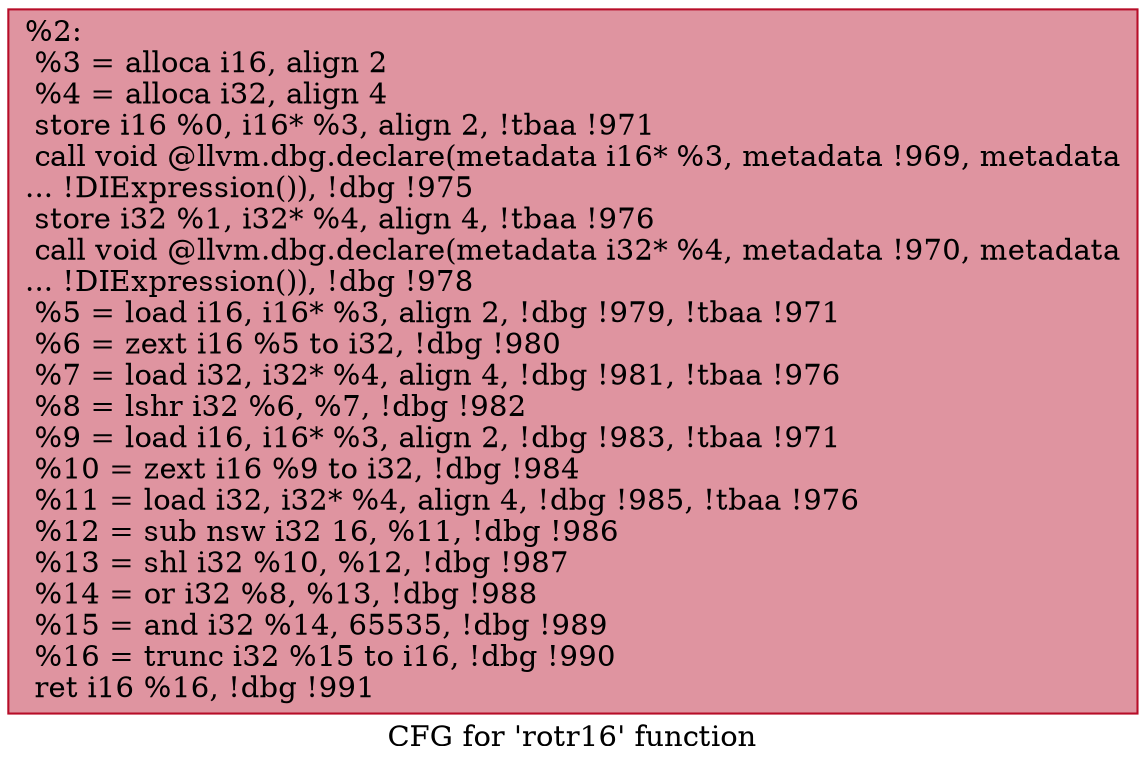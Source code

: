 digraph "CFG for 'rotr16' function" {
	label="CFG for 'rotr16' function";

	Node0x22a9270 [shape=record,color="#b70d28ff", style=filled, fillcolor="#b70d2870",label="{%2:\l  %3 = alloca i16, align 2\l  %4 = alloca i32, align 4\l  store i16 %0, i16* %3, align 2, !tbaa !971\l  call void @llvm.dbg.declare(metadata i16* %3, metadata !969, metadata\l... !DIExpression()), !dbg !975\l  store i32 %1, i32* %4, align 4, !tbaa !976\l  call void @llvm.dbg.declare(metadata i32* %4, metadata !970, metadata\l... !DIExpression()), !dbg !978\l  %5 = load i16, i16* %3, align 2, !dbg !979, !tbaa !971\l  %6 = zext i16 %5 to i32, !dbg !980\l  %7 = load i32, i32* %4, align 4, !dbg !981, !tbaa !976\l  %8 = lshr i32 %6, %7, !dbg !982\l  %9 = load i16, i16* %3, align 2, !dbg !983, !tbaa !971\l  %10 = zext i16 %9 to i32, !dbg !984\l  %11 = load i32, i32* %4, align 4, !dbg !985, !tbaa !976\l  %12 = sub nsw i32 16, %11, !dbg !986\l  %13 = shl i32 %10, %12, !dbg !987\l  %14 = or i32 %8, %13, !dbg !988\l  %15 = and i32 %14, 65535, !dbg !989\l  %16 = trunc i32 %15 to i16, !dbg !990\l  ret i16 %16, !dbg !991\l}"];
}
